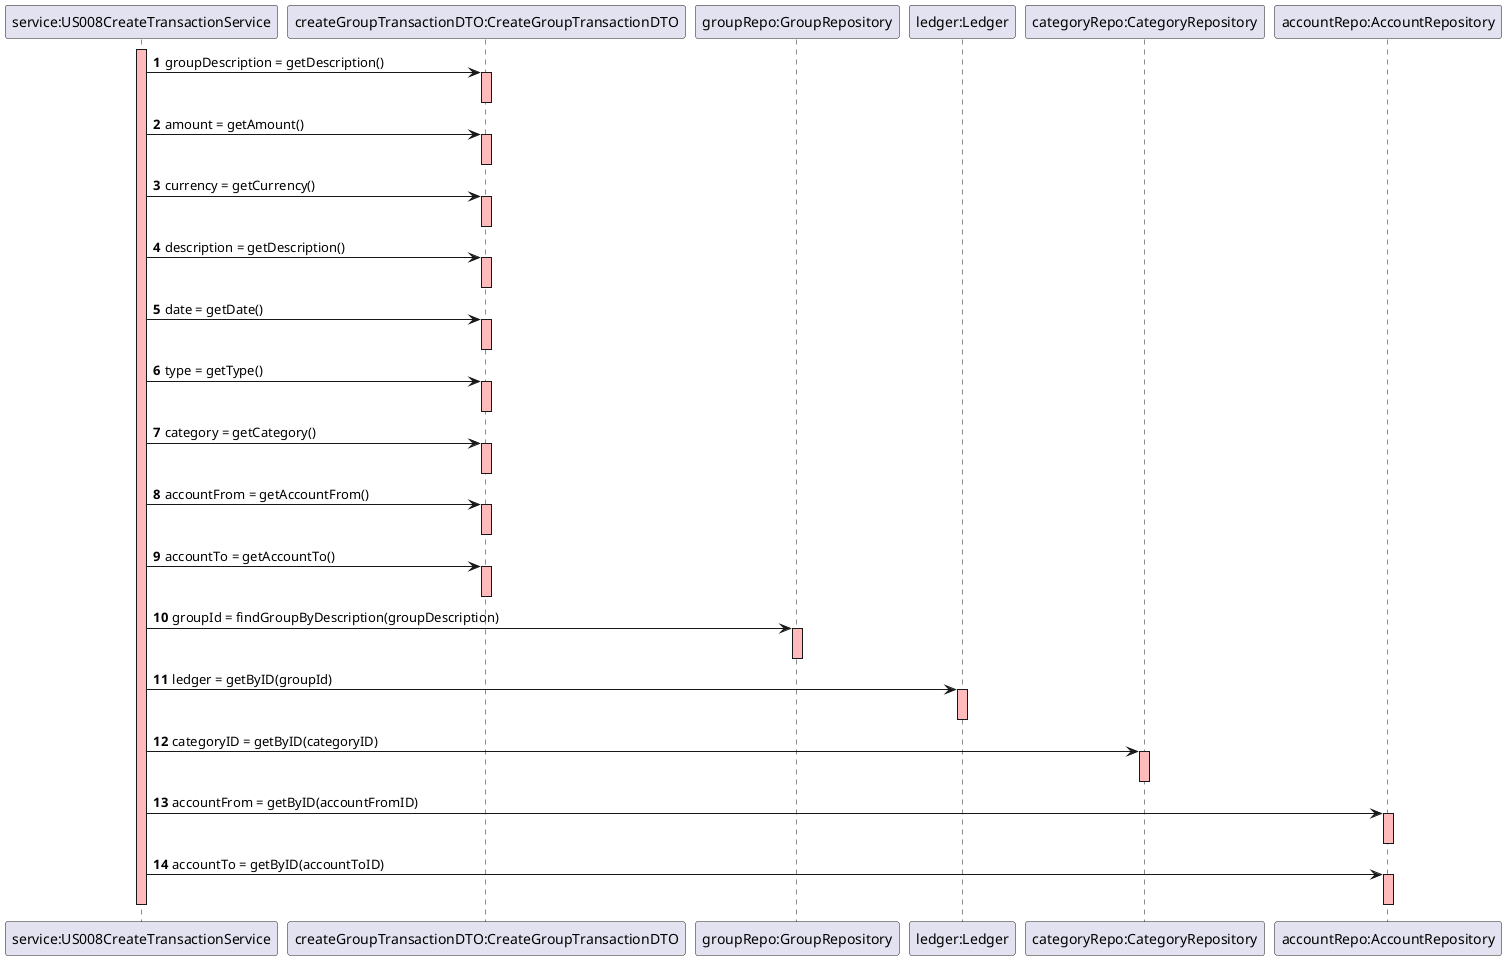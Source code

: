 @startuml

autonumber 1
activate "service:US008CreateTransactionService" #FFBBBB
"service:US008CreateTransactionService" -> "createGroupTransactionDTO:CreateGroupTransactionDTO" : groupDescription = getDescription()
activate "createGroupTransactionDTO:CreateGroupTransactionDTO"  #FFBBBB
deactivate "createGroupTransactionDTO:CreateGroupTransactionDTO"

"service:US008CreateTransactionService" -> "createGroupTransactionDTO:CreateGroupTransactionDTO" : amount = getAmount()
activate "createGroupTransactionDTO:CreateGroupTransactionDTO"  #FFBBBB
deactivate "createGroupTransactionDTO:CreateGroupTransactionDTO"

"service:US008CreateTransactionService" -> "createGroupTransactionDTO:CreateGroupTransactionDTO" : currency = getCurrency()
activate "createGroupTransactionDTO:CreateGroupTransactionDTO"  #FFBBBB
deactivate "createGroupTransactionDTO:CreateGroupTransactionDTO"

"service:US008CreateTransactionService" -> "createGroupTransactionDTO:CreateGroupTransactionDTO" : description = getDescription()
activate "createGroupTransactionDTO:CreateGroupTransactionDTO"  #FFBBBB
deactivate "createGroupTransactionDTO:CreateGroupTransactionDTO"

"service:US008CreateTransactionService" -> "createGroupTransactionDTO:CreateGroupTransactionDTO" : date = getDate()
activate "createGroupTransactionDTO:CreateGroupTransactionDTO"  #FFBBBB
deactivate "createGroupTransactionDTO:CreateGroupTransactionDTO"

"service:US008CreateTransactionService" -> "createGroupTransactionDTO:CreateGroupTransactionDTO" : type = getType()
activate "createGroupTransactionDTO:CreateGroupTransactionDTO"  #FFBBBB
deactivate "createGroupTransactionDTO:CreateGroupTransactionDTO"

"service:US008CreateTransactionService" -> "createGroupTransactionDTO:CreateGroupTransactionDTO" : category = getCategory()
activate "createGroupTransactionDTO:CreateGroupTransactionDTO"  #FFBBBB
deactivate "createGroupTransactionDTO:CreateGroupTransactionDTO"

"service:US008CreateTransactionService" -> "createGroupTransactionDTO:CreateGroupTransactionDTO" : accountFrom = getAccountFrom()
activate "createGroupTransactionDTO:CreateGroupTransactionDTO"  #FFBBBB
deactivate "createGroupTransactionDTO:CreateGroupTransactionDTO"

"service:US008CreateTransactionService" -> "createGroupTransactionDTO:CreateGroupTransactionDTO" : accountTo = getAccountTo()
activate "createGroupTransactionDTO:CreateGroupTransactionDTO"  #FFBBBB
deactivate "createGroupTransactionDTO:CreateGroupTransactionDTO"

"service:US008CreateTransactionService" -> "groupRepo:GroupRepository" : groupId = findGroupByDescription(groupDescription)
activate "groupRepo:GroupRepository" #FFBBBB
deactivate "groupRepo:GroupRepository"

"service:US008CreateTransactionService" -> "ledger:Ledger" : ledger = getByID(groupId)
activate "ledger:Ledger" #FFBBBB
deactivate "ledger:Ledger"

"service:US008CreateTransactionService" -> "categoryRepo:CategoryRepository" : categoryID = getByID(categoryID)
activate "categoryRepo:CategoryRepository" #FFBBBB
deactivate "categoryRepo:CategoryRepository"

"service:US008CreateTransactionService" -> "accountRepo:AccountRepository" : accountFrom = getByID(accountFromID)
activate "accountRepo:AccountRepository" #FFBBBB
deactivate "accountRepo:AccountRepository"

"service:US008CreateTransactionService" -> "accountRepo:AccountRepository" : accountTo = getByID(accountToID)
activate "accountRepo:AccountRepository" #FFBBBB
deactivate "accountRepo:AccountRepository"
deactivate "service:US008CreateTransactionService" #FFBBBB

@enduml